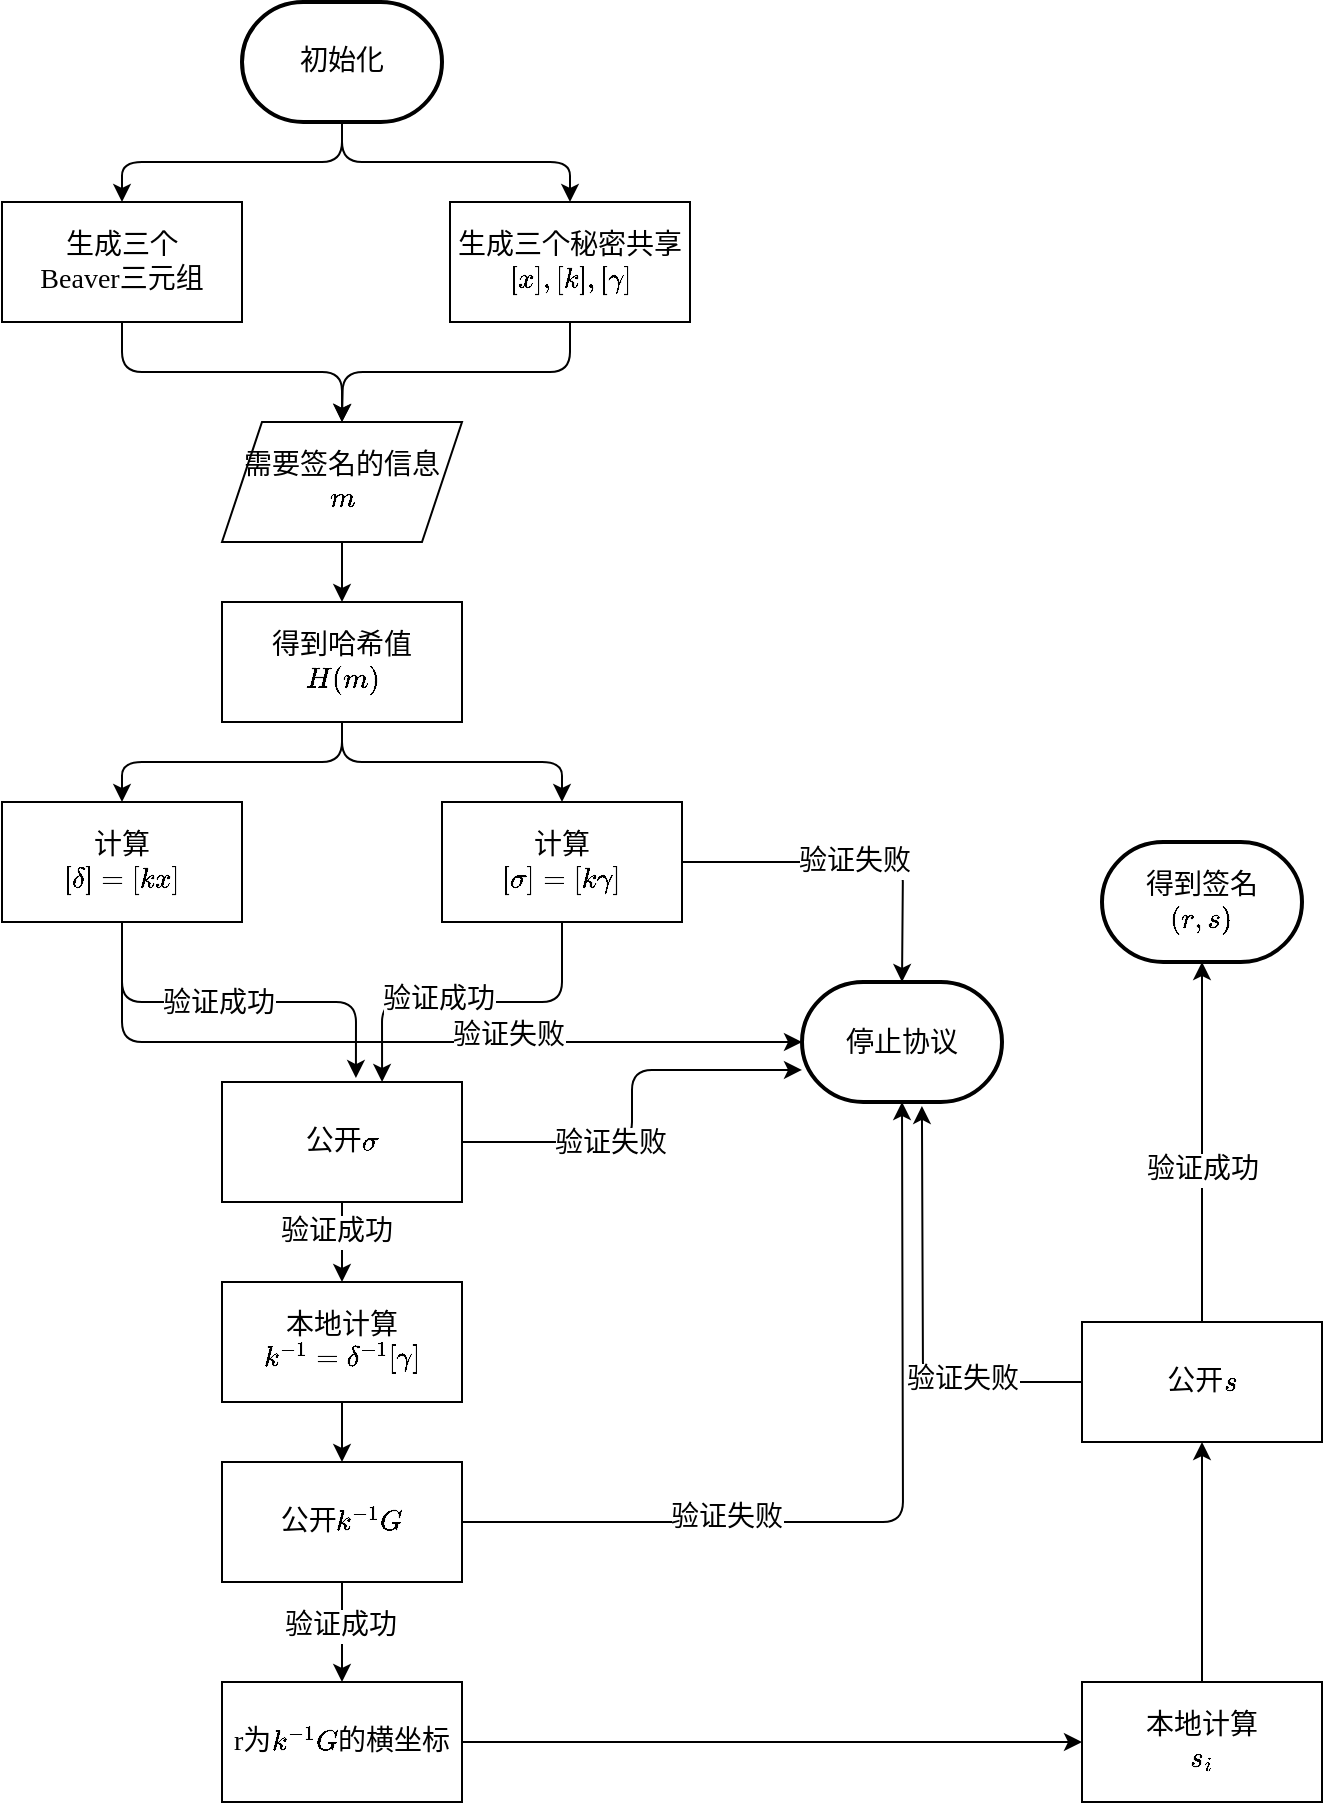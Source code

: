 <mxfile version="14.7.2" type="github">
  <diagram id="C5RBs43oDa-KdzZeNtuy" name="Page-1">
    <mxGraphModel dx="1422" dy="706" grid="1" gridSize="10" guides="1" tooltips="1" connect="1" arrows="1" fold="1" page="1" pageScale="1" pageWidth="827" pageHeight="1169" math="1" shadow="0">
      <root>
        <mxCell id="WIyWlLk6GJQsqaUBKTNV-0" />
        <mxCell id="WIyWlLk6GJQsqaUBKTNV-1" parent="WIyWlLk6GJQsqaUBKTNV-0" />
        <mxCell id="HR1H380nde_SgZ4ag6ca-2" style="edgeStyle=orthogonalEdgeStyle;orthogonalLoop=1;jettySize=auto;html=1;exitX=0.5;exitY=1;exitDx=0;exitDy=0;exitPerimeter=0;entryX=0.5;entryY=0;entryDx=0;entryDy=0;fontFamily=Times New Roman;fontSize=14;" parent="WIyWlLk6GJQsqaUBKTNV-1" source="HR1H380nde_SgZ4ag6ca-0" target="HR1H380nde_SgZ4ag6ca-1" edge="1">
          <mxGeometry relative="1" as="geometry" />
        </mxCell>
        <mxCell id="HR1H380nde_SgZ4ag6ca-4" style="edgeStyle=orthogonalEdgeStyle;orthogonalLoop=1;jettySize=auto;html=1;exitX=0.5;exitY=1;exitDx=0;exitDy=0;exitPerimeter=0;fontFamily=Times New Roman;fontSize=14;" parent="WIyWlLk6GJQsqaUBKTNV-1" source="HR1H380nde_SgZ4ag6ca-0" target="HR1H380nde_SgZ4ag6ca-3" edge="1">
          <mxGeometry relative="1" as="geometry" />
        </mxCell>
        <mxCell id="HR1H380nde_SgZ4ag6ca-0" value="初始化" style="strokeWidth=2;html=1;shape=mxgraph.flowchart.terminator;whiteSpace=wrap;fontFamily=Times New Roman;fontSize=14;" parent="WIyWlLk6GJQsqaUBKTNV-1" vertex="1">
          <mxGeometry x="250" y="60" width="100" height="60" as="geometry" />
        </mxCell>
        <mxCell id="HR1H380nde_SgZ4ag6ca-6" style="edgeStyle=orthogonalEdgeStyle;orthogonalLoop=1;jettySize=auto;html=1;exitX=0.5;exitY=1;exitDx=0;exitDy=0;fontFamily=Times New Roman;fontSize=14;" parent="WIyWlLk6GJQsqaUBKTNV-1" source="HR1H380nde_SgZ4ag6ca-1" target="HR1H380nde_SgZ4ag6ca-5" edge="1">
          <mxGeometry relative="1" as="geometry" />
        </mxCell>
        <mxCell id="HR1H380nde_SgZ4ag6ca-1" value="生成三个&lt;br style=&quot;font-size: 14px;&quot;&gt;Beaver三元组" style="whiteSpace=wrap;html=1;fontFamily=Times New Roman;fontSize=14;" parent="WIyWlLk6GJQsqaUBKTNV-1" vertex="1">
          <mxGeometry x="130" y="160" width="120" height="60" as="geometry" />
        </mxCell>
        <mxCell id="HR1H380nde_SgZ4ag6ca-7" style="edgeStyle=orthogonalEdgeStyle;orthogonalLoop=1;jettySize=auto;html=1;exitX=0.5;exitY=1;exitDx=0;exitDy=0;fontFamily=Times New Roman;fontSize=14;" parent="WIyWlLk6GJQsqaUBKTNV-1" source="HR1H380nde_SgZ4ag6ca-3" edge="1">
          <mxGeometry relative="1" as="geometry">
            <mxPoint x="300" y="270" as="targetPoint" />
          </mxGeometry>
        </mxCell>
        <mxCell id="HR1H380nde_SgZ4ag6ca-3" value="生成三个秘密共享\([x], [k], [\gamma]\)" style="whiteSpace=wrap;html=1;fontFamily=Times New Roman;fontSize=14;" parent="WIyWlLk6GJQsqaUBKTNV-1" vertex="1">
          <mxGeometry x="354" y="160" width="120" height="60" as="geometry" />
        </mxCell>
        <mxCell id="HR1H380nde_SgZ4ag6ca-12" style="edgeStyle=orthogonalEdgeStyle;orthogonalLoop=1;jettySize=auto;html=1;exitX=0.5;exitY=1;exitDx=0;exitDy=0;fontFamily=Times New Roman;fontSize=14;" parent="WIyWlLk6GJQsqaUBKTNV-1" source="HR1H380nde_SgZ4ag6ca-5" target="HR1H380nde_SgZ4ag6ca-10" edge="1">
          <mxGeometry relative="1" as="geometry" />
        </mxCell>
        <mxCell id="HR1H380nde_SgZ4ag6ca-5" value="需要签名的信息&lt;br style=&quot;font-size: 14px;&quot;&gt;\( m\)" style="shape=parallelogram;perimeter=parallelogramPerimeter;whiteSpace=wrap;html=1;fixedSize=1;fontFamily=Times New Roman;fontSize=14;" parent="WIyWlLk6GJQsqaUBKTNV-1" vertex="1">
          <mxGeometry x="240" y="270" width="120" height="60" as="geometry" />
        </mxCell>
        <mxCell id="HR1H380nde_SgZ4ag6ca-15" style="edgeStyle=orthogonalEdgeStyle;orthogonalLoop=1;jettySize=auto;html=1;exitX=0.5;exitY=1;exitDx=0;exitDy=0;entryX=0.5;entryY=0;entryDx=0;entryDy=0;fontFamily=Times New Roman;fontSize=14;" parent="WIyWlLk6GJQsqaUBKTNV-1" source="HR1H380nde_SgZ4ag6ca-10" target="HR1H380nde_SgZ4ag6ca-13" edge="1">
          <mxGeometry relative="1" as="geometry" />
        </mxCell>
        <mxCell id="HR1H380nde_SgZ4ag6ca-16" style="edgeStyle=orthogonalEdgeStyle;orthogonalLoop=1;jettySize=auto;html=1;exitX=0.5;exitY=1;exitDx=0;exitDy=0;entryX=0.5;entryY=0;entryDx=0;entryDy=0;fontFamily=Times New Roman;fontSize=14;" parent="WIyWlLk6GJQsqaUBKTNV-1" source="HR1H380nde_SgZ4ag6ca-10" target="HR1H380nde_SgZ4ag6ca-14" edge="1">
          <mxGeometry relative="1" as="geometry" />
        </mxCell>
        <mxCell id="HR1H380nde_SgZ4ag6ca-10" value="得到哈希值&lt;br style=&quot;font-size: 14px;&quot;&gt;\( H(m)\)" style="whiteSpace=wrap;html=1;fontFamily=Times New Roman;fontSize=14;" parent="WIyWlLk6GJQsqaUBKTNV-1" vertex="1">
          <mxGeometry x="240" y="360" width="120" height="60" as="geometry" />
        </mxCell>
        <mxCell id="HR1H380nde_SgZ4ag6ca-18" style="edgeStyle=orthogonalEdgeStyle;orthogonalLoop=1;jettySize=auto;html=1;exitX=0.5;exitY=1;exitDx=0;exitDy=0;entryX=0;entryY=0.5;entryDx=0;entryDy=0;fontFamily=Times New Roman;fontSize=14;entryPerimeter=0;" parent="WIyWlLk6GJQsqaUBKTNV-1" source="HR1H380nde_SgZ4ag6ca-13" target="KC6cB53G71l2nRlVm3Nq-0" edge="1">
          <mxGeometry relative="1" as="geometry">
            <mxPoint x="520" y="580" as="targetPoint" />
          </mxGeometry>
        </mxCell>
        <mxCell id="HR1H380nde_SgZ4ag6ca-19" value="验证失败" style="edgeLabel;html=1;align=center;verticalAlign=middle;resizable=0;points=[];fontFamily=Times New Roman;fontSize=14;" parent="HR1H380nde_SgZ4ag6ca-18" vertex="1" connectable="0">
          <mxGeometry x="0.262" y="3" relative="1" as="geometry">
            <mxPoint as="offset" />
          </mxGeometry>
        </mxCell>
        <mxCell id="HR1H380nde_SgZ4ag6ca-22" style="edgeStyle=orthogonalEdgeStyle;orthogonalLoop=1;jettySize=auto;html=1;exitX=0.5;exitY=1;exitDx=0;exitDy=0;entryX=0.558;entryY=-0.033;entryDx=0;entryDy=0;entryPerimeter=0;fontFamily=Times New Roman;fontSize=14;" parent="WIyWlLk6GJQsqaUBKTNV-1" source="HR1H380nde_SgZ4ag6ca-13" target="HR1H380nde_SgZ4ag6ca-21" edge="1">
          <mxGeometry relative="1" as="geometry" />
        </mxCell>
        <mxCell id="HR1H380nde_SgZ4ag6ca-25" value="验证成功" style="edgeLabel;html=1;align=center;verticalAlign=middle;resizable=0;points=[];fontFamily=Times New Roman;fontSize=14;" parent="HR1H380nde_SgZ4ag6ca-22" vertex="1" connectable="0">
          <mxGeometry x="-0.098" y="-1" relative="1" as="geometry">
            <mxPoint as="offset" />
          </mxGeometry>
        </mxCell>
        <mxCell id="HR1H380nde_SgZ4ag6ca-13" value="计算&lt;br style=&quot;font-size: 14px;&quot;&gt;\( [\delta]=[kx]\)" style="whiteSpace=wrap;html=1;fontFamily=Times New Roman;fontSize=14;" parent="WIyWlLk6GJQsqaUBKTNV-1" vertex="1">
          <mxGeometry x="130" y="460" width="120" height="60" as="geometry" />
        </mxCell>
        <mxCell id="HR1H380nde_SgZ4ag6ca-20" value="验证失败" style="edgeStyle=orthogonalEdgeStyle;orthogonalLoop=1;jettySize=auto;html=1;exitX=1;exitY=0.5;exitDx=0;exitDy=0;entryX=0.5;entryY=0;entryDx=0;entryDy=0;fontFamily=Times New Roman;fontSize=14;" parent="WIyWlLk6GJQsqaUBKTNV-1" source="HR1H380nde_SgZ4ag6ca-14" edge="1">
          <mxGeometry relative="1" as="geometry">
            <mxPoint x="580" y="550" as="targetPoint" />
          </mxGeometry>
        </mxCell>
        <mxCell id="HR1H380nde_SgZ4ag6ca-24" style="edgeStyle=orthogonalEdgeStyle;orthogonalLoop=1;jettySize=auto;html=1;exitX=0.5;exitY=1;exitDx=0;exitDy=0;entryX=0.667;entryY=0;entryDx=0;entryDy=0;entryPerimeter=0;fontFamily=Times New Roman;fontSize=14;" parent="WIyWlLk6GJQsqaUBKTNV-1" source="HR1H380nde_SgZ4ag6ca-14" target="HR1H380nde_SgZ4ag6ca-21" edge="1">
          <mxGeometry relative="1" as="geometry" />
        </mxCell>
        <mxCell id="HR1H380nde_SgZ4ag6ca-27" value="验证成功" style="edgeLabel;html=1;align=center;verticalAlign=middle;resizable=0;points=[];fontFamily=Times New Roman;fontSize=14;" parent="HR1H380nde_SgZ4ag6ca-24" vertex="1" connectable="0">
          <mxGeometry x="0.2" y="-1" relative="1" as="geometry">
            <mxPoint as="offset" />
          </mxGeometry>
        </mxCell>
        <mxCell id="HR1H380nde_SgZ4ag6ca-14" value="计算&lt;br style=&quot;font-size: 14px;&quot;&gt;\([\sigma]=[k\gamma]\)" style="whiteSpace=wrap;html=1;fontFamily=Times New Roman;fontSize=14;" parent="WIyWlLk6GJQsqaUBKTNV-1" vertex="1">
          <mxGeometry x="350" y="460" width="120" height="60" as="geometry" />
        </mxCell>
        <mxCell id="HR1H380nde_SgZ4ag6ca-28" style="edgeStyle=orthogonalEdgeStyle;orthogonalLoop=1;jettySize=auto;html=1;exitX=1;exitY=0.5;exitDx=0;exitDy=0;entryX=0;entryY=0.733;entryDx=0;entryDy=0;fontFamily=Times New Roman;fontSize=14;entryPerimeter=0;" parent="WIyWlLk6GJQsqaUBKTNV-1" source="HR1H380nde_SgZ4ag6ca-21" target="KC6cB53G71l2nRlVm3Nq-0" edge="1">
          <mxGeometry relative="1" as="geometry">
            <mxPoint x="580" y="610" as="targetPoint" />
          </mxGeometry>
        </mxCell>
        <mxCell id="HR1H380nde_SgZ4ag6ca-29" value="验证失败" style="edgeLabel;html=1;align=center;verticalAlign=middle;resizable=0;points=[];fontFamily=Times New Roman;fontSize=14;" parent="HR1H380nde_SgZ4ag6ca-28" vertex="1" connectable="0">
          <mxGeometry x="-0.283" y="-1" relative="1" as="geometry">
            <mxPoint as="offset" />
          </mxGeometry>
        </mxCell>
        <mxCell id="HR1H380nde_SgZ4ag6ca-31" style="edgeStyle=orthogonalEdgeStyle;orthogonalLoop=1;jettySize=auto;html=1;exitX=0.5;exitY=1;exitDx=0;exitDy=0;fontFamily=Times New Roman;fontSize=14;" parent="WIyWlLk6GJQsqaUBKTNV-1" source="HR1H380nde_SgZ4ag6ca-21" target="HR1H380nde_SgZ4ag6ca-30" edge="1">
          <mxGeometry relative="1" as="geometry" />
        </mxCell>
        <mxCell id="HR1H380nde_SgZ4ag6ca-32" value="验证成功" style="edgeLabel;html=1;align=center;verticalAlign=middle;resizable=0;points=[];fontFamily=Times New Roman;fontSize=14;" parent="HR1H380nde_SgZ4ag6ca-31" vertex="1" connectable="0">
          <mxGeometry x="-0.25" y="-3" relative="1" as="geometry">
            <mxPoint as="offset" />
          </mxGeometry>
        </mxCell>
        <mxCell id="HR1H380nde_SgZ4ag6ca-21" value="公开\( \sigma\)" style="whiteSpace=wrap;html=1;fontFamily=Times New Roman;fontSize=14;" parent="WIyWlLk6GJQsqaUBKTNV-1" vertex="1">
          <mxGeometry x="240" y="600" width="120" height="60" as="geometry" />
        </mxCell>
        <mxCell id="HR1H380nde_SgZ4ag6ca-34" style="edgeStyle=orthogonalEdgeStyle;orthogonalLoop=1;jettySize=auto;html=1;exitX=0.5;exitY=1;exitDx=0;exitDy=0;fontFamily=Times New Roman;fontSize=14;" parent="WIyWlLk6GJQsqaUBKTNV-1" source="HR1H380nde_SgZ4ag6ca-30" target="HR1H380nde_SgZ4ag6ca-33" edge="1">
          <mxGeometry relative="1" as="geometry" />
        </mxCell>
        <mxCell id="HR1H380nde_SgZ4ag6ca-30" value="本地计算&lt;br style=&quot;font-size: 14px;&quot;&gt;\( k^{-1}=\delta^{-1} [\gamma]\)" style="whiteSpace=wrap;html=1;fontFamily=Times New Roman;fontSize=14;" parent="WIyWlLk6GJQsqaUBKTNV-1" vertex="1">
          <mxGeometry x="240" y="700" width="120" height="60" as="geometry" />
        </mxCell>
        <mxCell id="HR1H380nde_SgZ4ag6ca-36" style="edgeStyle=orthogonalEdgeStyle;orthogonalLoop=1;jettySize=auto;html=1;exitX=1;exitY=0.5;exitDx=0;exitDy=0;entryX=0.5;entryY=1;entryDx=0;entryDy=0;fontFamily=Times New Roman;fontSize=14;" parent="WIyWlLk6GJQsqaUBKTNV-1" source="HR1H380nde_SgZ4ag6ca-33" edge="1">
          <mxGeometry relative="1" as="geometry">
            <mxPoint x="580" y="610" as="targetPoint" />
          </mxGeometry>
        </mxCell>
        <mxCell id="HR1H380nde_SgZ4ag6ca-37" value="验证失败" style="edgeLabel;html=1;align=center;verticalAlign=middle;resizable=0;points=[];fontFamily=Times New Roman;fontSize=14;" parent="HR1H380nde_SgZ4ag6ca-36" vertex="1" connectable="0">
          <mxGeometry x="-0.386" y="2" relative="1" as="geometry">
            <mxPoint as="offset" />
          </mxGeometry>
        </mxCell>
        <mxCell id="HR1H380nde_SgZ4ag6ca-39" style="edgeStyle=orthogonalEdgeStyle;orthogonalLoop=1;jettySize=auto;html=1;exitX=0.5;exitY=1;exitDx=0;exitDy=0;fontFamily=Times New Roman;fontSize=14;" parent="WIyWlLk6GJQsqaUBKTNV-1" source="HR1H380nde_SgZ4ag6ca-33" target="HR1H380nde_SgZ4ag6ca-38" edge="1">
          <mxGeometry relative="1" as="geometry" />
        </mxCell>
        <mxCell id="HR1H380nde_SgZ4ag6ca-40" value="验证成功" style="edgeLabel;html=1;align=center;verticalAlign=middle;resizable=0;points=[];fontFamily=Times New Roman;fontSize=14;" parent="HR1H380nde_SgZ4ag6ca-39" vertex="1" connectable="0">
          <mxGeometry x="-0.12" y="-1" relative="1" as="geometry">
            <mxPoint as="offset" />
          </mxGeometry>
        </mxCell>
        <mxCell id="HR1H380nde_SgZ4ag6ca-33" value="公开\( k^{-1}G\)" style="whiteSpace=wrap;html=1;fontFamily=Times New Roman;fontSize=14;" parent="WIyWlLk6GJQsqaUBKTNV-1" vertex="1">
          <mxGeometry x="240" y="790" width="120" height="60" as="geometry" />
        </mxCell>
        <mxCell id="HR1H380nde_SgZ4ag6ca-41" style="edgeStyle=orthogonalEdgeStyle;orthogonalLoop=1;jettySize=auto;html=1;exitX=1;exitY=0.5;exitDx=0;exitDy=0;fontFamily=Times New Roman;fontSize=14;" parent="WIyWlLk6GJQsqaUBKTNV-1" source="HR1H380nde_SgZ4ag6ca-38" edge="1">
          <mxGeometry relative="1" as="geometry">
            <mxPoint x="670" y="930" as="targetPoint" />
          </mxGeometry>
        </mxCell>
        <mxCell id="HR1H380nde_SgZ4ag6ca-38" value="r为\(k^{-1}G\)的横坐标" style="whiteSpace=wrap;html=1;fontFamily=Times New Roman;fontSize=14;" parent="WIyWlLk6GJQsqaUBKTNV-1" vertex="1">
          <mxGeometry x="240" y="900" width="120" height="60" as="geometry" />
        </mxCell>
        <mxCell id="HR1H380nde_SgZ4ag6ca-43" style="edgeStyle=orthogonalEdgeStyle;orthogonalLoop=1;jettySize=auto;html=1;exitX=0.5;exitY=0;exitDx=0;exitDy=0;fontFamily=Times New Roman;fontSize=14;" parent="WIyWlLk6GJQsqaUBKTNV-1" source="HR1H380nde_SgZ4ag6ca-42" edge="1">
          <mxGeometry relative="1" as="geometry">
            <mxPoint x="730" y="780" as="targetPoint" />
          </mxGeometry>
        </mxCell>
        <mxCell id="HR1H380nde_SgZ4ag6ca-42" value="本地计算&lt;br style=&quot;font-size: 14px;&quot;&gt;\( s_{i}\)" style="whiteSpace=wrap;html=1;fontFamily=Times New Roman;fontSize=14;" parent="WIyWlLk6GJQsqaUBKTNV-1" vertex="1">
          <mxGeometry x="670" y="900" width="120" height="60" as="geometry" />
        </mxCell>
        <mxCell id="HR1H380nde_SgZ4ag6ca-45" style="edgeStyle=orthogonalEdgeStyle;orthogonalLoop=1;jettySize=auto;html=1;exitX=0;exitY=0.5;exitDx=0;exitDy=0;entryX=0.583;entryY=1.033;entryDx=0;entryDy=0;entryPerimeter=0;fontFamily=Times New Roman;fontSize=14;" parent="WIyWlLk6GJQsqaUBKTNV-1" source="HR1H380nde_SgZ4ag6ca-44" edge="1">
          <mxGeometry relative="1" as="geometry">
            <mxPoint x="589.96" y="611.98" as="targetPoint" />
          </mxGeometry>
        </mxCell>
        <mxCell id="HR1H380nde_SgZ4ag6ca-46" value="验证失败" style="edgeLabel;html=1;align=center;verticalAlign=middle;resizable=0;points=[];fontFamily=Times New Roman;fontSize=14;" parent="HR1H380nde_SgZ4ag6ca-45" vertex="1" connectable="0">
          <mxGeometry x="-0.45" y="-1" relative="1" as="geometry">
            <mxPoint as="offset" />
          </mxGeometry>
        </mxCell>
        <mxCell id="HR1H380nde_SgZ4ag6ca-48" style="edgeStyle=orthogonalEdgeStyle;orthogonalLoop=1;jettySize=auto;html=1;exitX=0.5;exitY=0;exitDx=0;exitDy=0;entryX=0.5;entryY=1;entryDx=0;entryDy=0;entryPerimeter=0;fontFamily=Times New Roman;fontSize=14;" parent="WIyWlLk6GJQsqaUBKTNV-1" source="HR1H380nde_SgZ4ag6ca-44" target="HR1H380nde_SgZ4ag6ca-47" edge="1">
          <mxGeometry relative="1" as="geometry" />
        </mxCell>
        <mxCell id="HR1H380nde_SgZ4ag6ca-49" value="验证成功" style="edgeLabel;html=1;align=center;verticalAlign=middle;resizable=0;points=[];fontFamily=Times New Roman;fontSize=14;" parent="HR1H380nde_SgZ4ag6ca-48" vertex="1" connectable="0">
          <mxGeometry x="-0.156" relative="1" as="geometry">
            <mxPoint as="offset" />
          </mxGeometry>
        </mxCell>
        <mxCell id="HR1H380nde_SgZ4ag6ca-44" value="公开\(s\)" style="whiteSpace=wrap;html=1;fontFamily=Times New Roman;fontSize=14;" parent="WIyWlLk6GJQsqaUBKTNV-1" vertex="1">
          <mxGeometry x="670" y="720" width="120" height="60" as="geometry" />
        </mxCell>
        <mxCell id="HR1H380nde_SgZ4ag6ca-47" value="得到签名&lt;br style=&quot;font-size: 14px;&quot;&gt;\( (r,s)\)" style="strokeWidth=2;html=1;shape=mxgraph.flowchart.terminator;whiteSpace=wrap;fontFamily=Times New Roman;fontSize=14;" parent="WIyWlLk6GJQsqaUBKTNV-1" vertex="1">
          <mxGeometry x="680" y="480" width="100" height="60" as="geometry" />
        </mxCell>
        <mxCell id="KC6cB53G71l2nRlVm3Nq-0" value="&lt;font style=&quot;font-size: 14px&quot;&gt;停止协议&lt;/font&gt;" style="strokeWidth=2;html=1;shape=mxgraph.flowchart.terminator;whiteSpace=wrap;" vertex="1" parent="WIyWlLk6GJQsqaUBKTNV-1">
          <mxGeometry x="530" y="550" width="100" height="60" as="geometry" />
        </mxCell>
      </root>
    </mxGraphModel>
  </diagram>
</mxfile>
